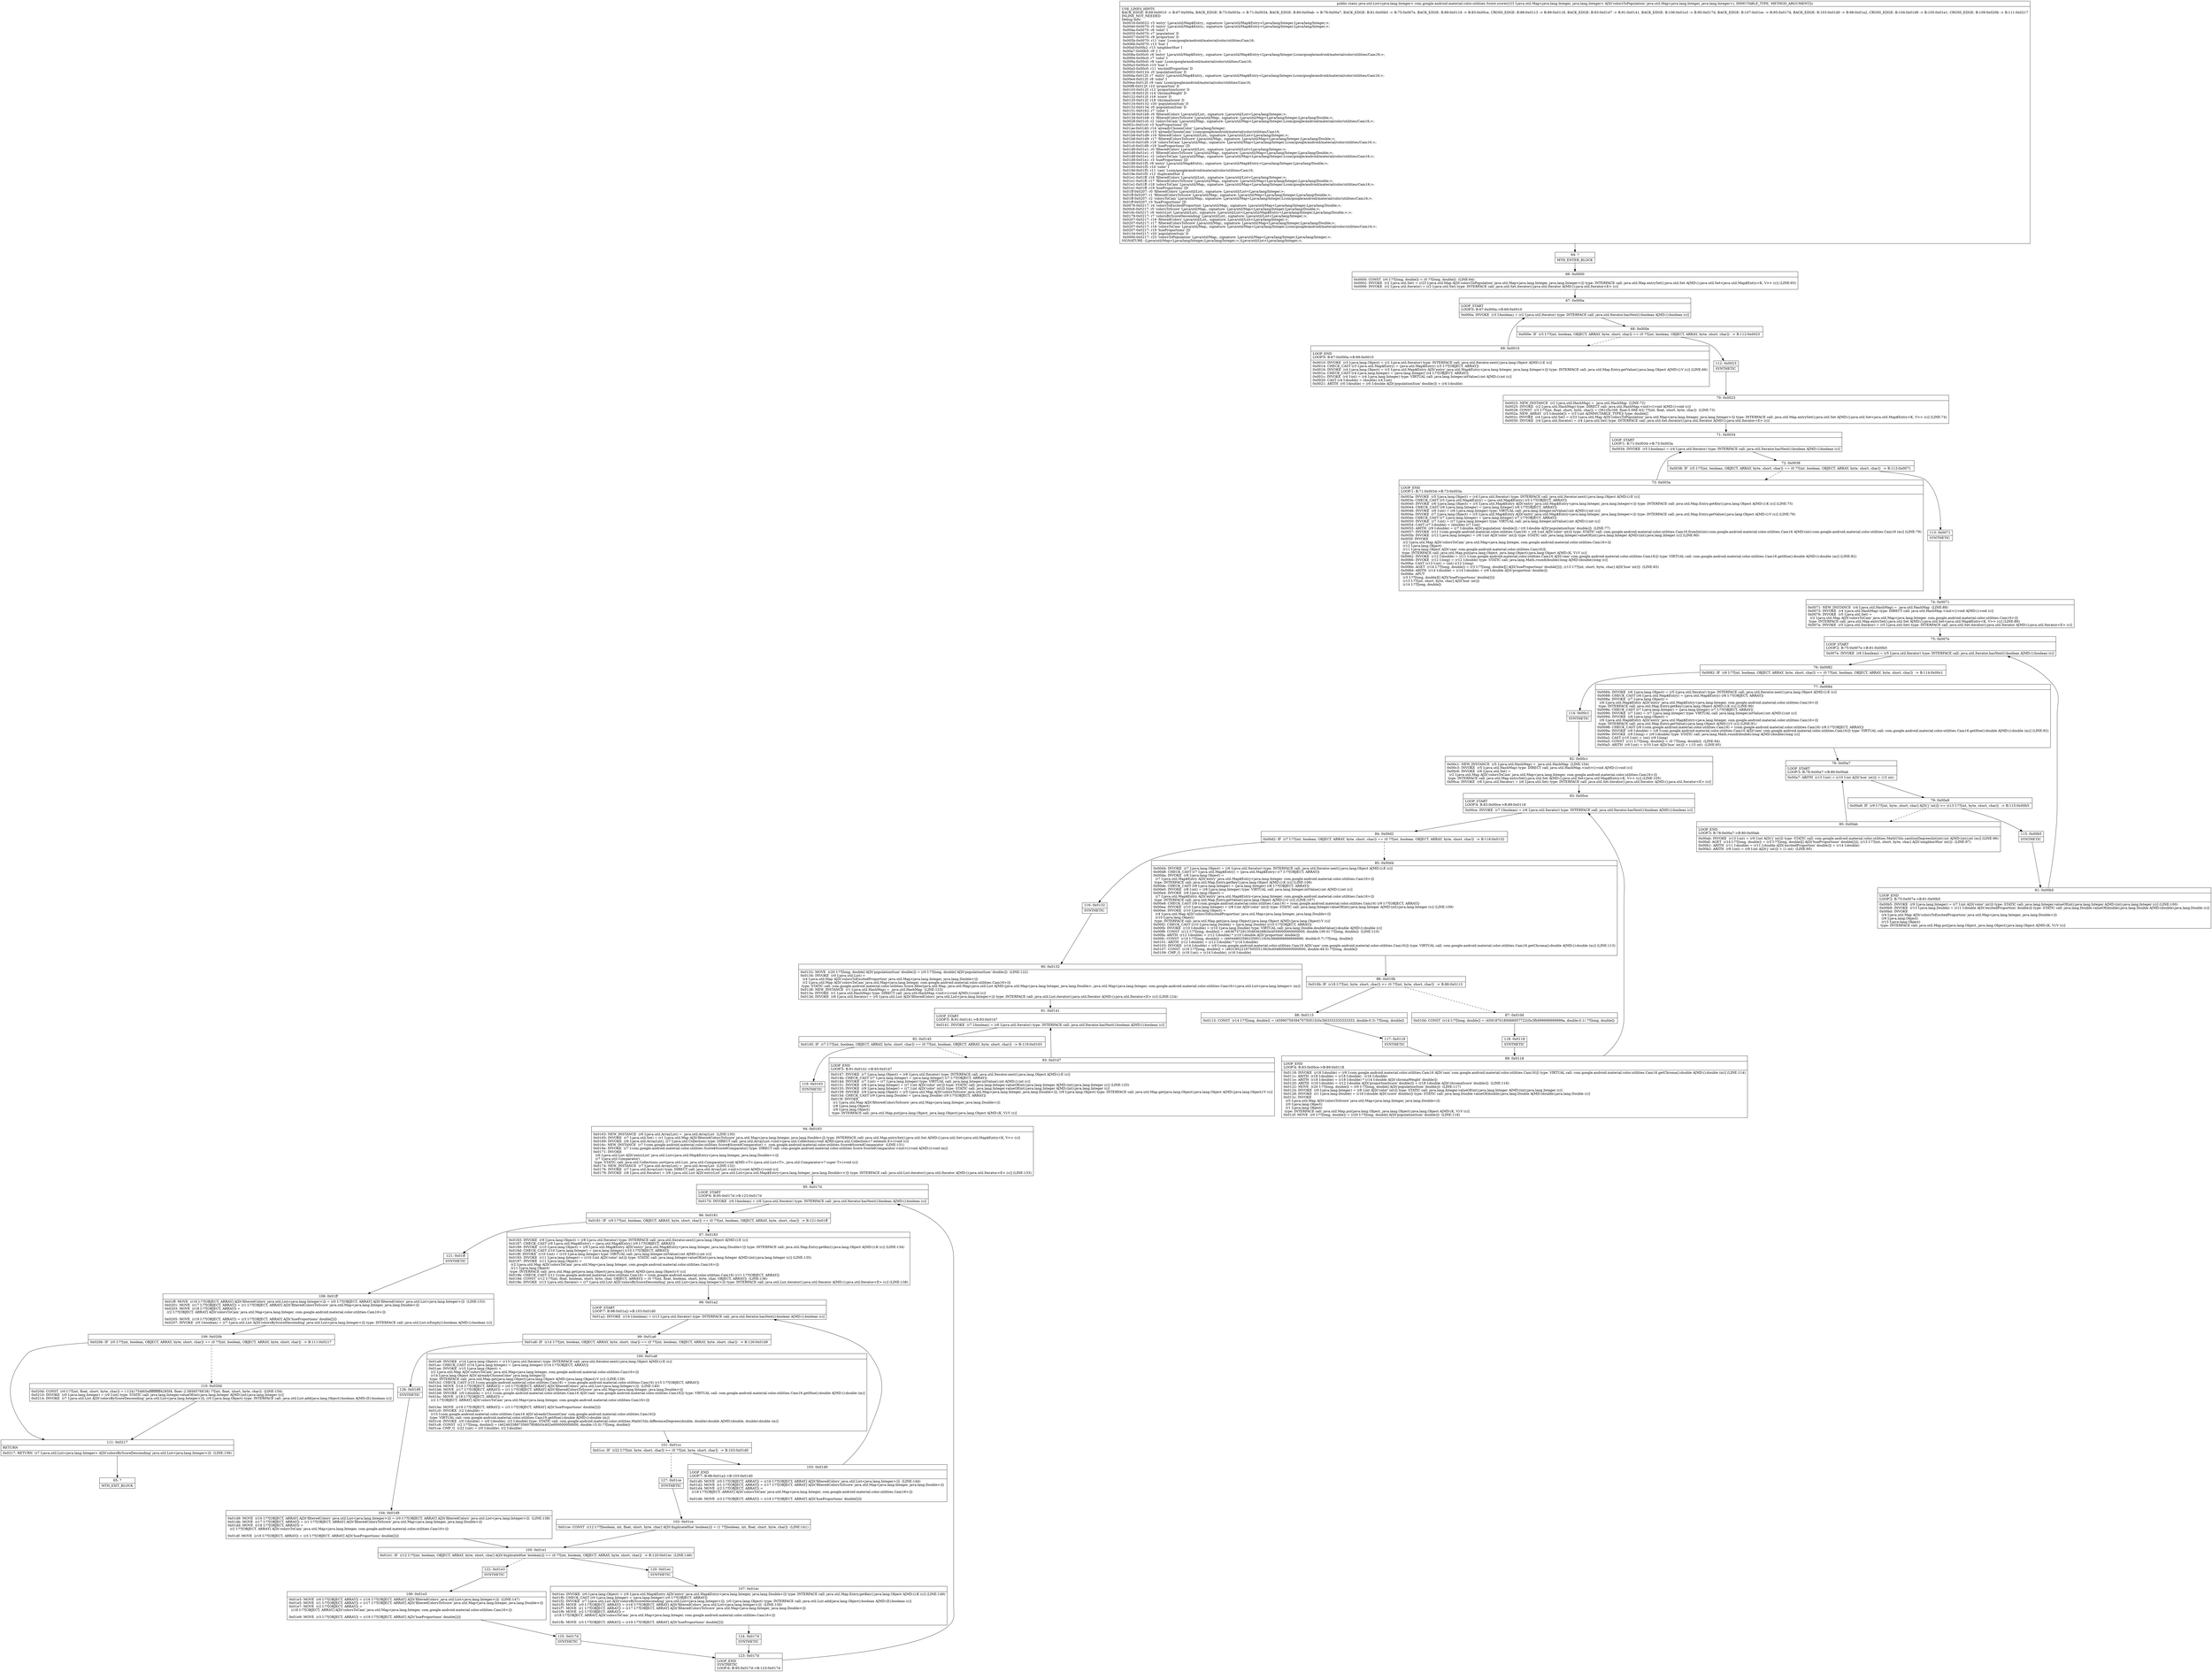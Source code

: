 digraph "CFG forcom.google.android.material.color.utilities.Score.score(Ljava\/util\/Map;)Ljava\/util\/List;" {
Node_64 [shape=record,label="{64\:\ ?|MTH_ENTER_BLOCK\l}"];
Node_66 [shape=record,label="{66\:\ 0x0000|0x0000: CONST  (r0 I:??[long, double]) = (0 ??[long, double])  (LINE:64)\l0x0002: INVOKE  (r2 I:java.util.Set) = (r23 I:java.util.Map A[D('colorsToPopulation' java.util.Map\<java.lang.Integer, java.lang.Integer\>)]) type: INTERFACE call: java.util.Map.entrySet():java.util.Set A[MD:():java.util.Set\<java.util.Map$Entry\<K, V\>\> (c)] (LINE:65)\l0x0006: INVOKE  (r2 I:java.util.Iterator) = (r2 I:java.util.Set) type: INTERFACE call: java.util.Set.iterator():java.util.Iterator A[MD:():java.util.Iterator\<E\> (c)]\l}"];
Node_67 [shape=record,label="{67\:\ 0x000a|LOOP_START\lLOOP:0: B:67:0x000a\-\>B:69:0x0010\l|0x000a: INVOKE  (r3 I:boolean) = (r2 I:java.util.Iterator) type: INTERFACE call: java.util.Iterator.hasNext():boolean A[MD:():boolean (c)]\l}"];
Node_68 [shape=record,label="{68\:\ 0x000e|0x000e: IF  (r3 I:??[int, boolean, OBJECT, ARRAY, byte, short, char]) == (0 ??[int, boolean, OBJECT, ARRAY, byte, short, char])  \-\> B:112:0x0023 \l}"];
Node_69 [shape=record,label="{69\:\ 0x0010|LOOP_END\lLOOP:0: B:67:0x000a\-\>B:69:0x0010\l|0x0010: INVOKE  (r3 I:java.lang.Object) = (r2 I:java.util.Iterator) type: INTERFACE call: java.util.Iterator.next():java.lang.Object A[MD:():E (c)]\l0x0014: CHECK_CAST (r3 I:java.util.Map$Entry) = (java.util.Map$Entry) (r3 I:??[OBJECT, ARRAY]) \l0x0016: INVOKE  (r4 I:java.lang.Object) = (r3 I:java.util.Map$Entry A[D('entry' java.util.Map$Entry\<java.lang.Integer, java.lang.Integer\>)]) type: INTERFACE call: java.util.Map.Entry.getValue():java.lang.Object A[MD:():V (c)] (LINE:66)\l0x001a: CHECK_CAST (r4 I:java.lang.Integer) = (java.lang.Integer) (r4 I:??[OBJECT, ARRAY]) \l0x001c: INVOKE  (r4 I:int) = (r4 I:java.lang.Integer) type: VIRTUAL call: java.lang.Integer.intValue():int A[MD:():int (c)]\l0x0020: CAST (r4 I:double) = (double) (r4 I:int) \l0x0021: ARITH  (r0 I:double) = (r0 I:double A[D('populationSum' double)]) + (r4 I:double) \l}"];
Node_112 [shape=record,label="{112\:\ 0x0023|SYNTHETIC\l}"];
Node_70 [shape=record,label="{70\:\ 0x0023|0x0023: NEW_INSTANCE  (r2 I:java.util.HashMap) =  java.util.HashMap  (LINE:72)\l0x0025: INVOKE  (r2 I:java.util.HashMap) type: DIRECT call: java.util.HashMap.\<init\>():void A[MD:():void (c)]\l0x0028: CONST  (r3 I:??[int, float, short, byte, char]) = (361(0x169, float:5.06E\-43) ??[int, float, short, byte, char])  (LINE:73)\l0x002a: NEW_ARRAY  (r3 I:double[]) = (r3 I:int A[IMMUTABLE_TYPE]) type: double[] \l0x002c: INVOKE  (r4 I:java.util.Set) = (r23 I:java.util.Map A[D('colorsToPopulation' java.util.Map\<java.lang.Integer, java.lang.Integer\>)]) type: INTERFACE call: java.util.Map.entrySet():java.util.Set A[MD:():java.util.Set\<java.util.Map$Entry\<K, V\>\> (c)] (LINE:74)\l0x0030: INVOKE  (r4 I:java.util.Iterator) = (r4 I:java.util.Set) type: INTERFACE call: java.util.Set.iterator():java.util.Iterator A[MD:():java.util.Iterator\<E\> (c)]\l}"];
Node_71 [shape=record,label="{71\:\ 0x0034|LOOP_START\lLOOP:1: B:71:0x0034\-\>B:73:0x003a\l|0x0034: INVOKE  (r5 I:boolean) = (r4 I:java.util.Iterator) type: INTERFACE call: java.util.Iterator.hasNext():boolean A[MD:():boolean (c)]\l}"];
Node_72 [shape=record,label="{72\:\ 0x0038|0x0038: IF  (r5 I:??[int, boolean, OBJECT, ARRAY, byte, short, char]) == (0 ??[int, boolean, OBJECT, ARRAY, byte, short, char])  \-\> B:113:0x0071 \l}"];
Node_73 [shape=record,label="{73\:\ 0x003a|LOOP_END\lLOOP:1: B:71:0x0034\-\>B:73:0x003a\l|0x003a: INVOKE  (r5 I:java.lang.Object) = (r4 I:java.util.Iterator) type: INTERFACE call: java.util.Iterator.next():java.lang.Object A[MD:():E (c)]\l0x003e: CHECK_CAST (r5 I:java.util.Map$Entry) = (java.util.Map$Entry) (r5 I:??[OBJECT, ARRAY]) \l0x0040: INVOKE  (r6 I:java.lang.Object) = (r5 I:java.util.Map$Entry A[D('entry' java.util.Map$Entry\<java.lang.Integer, java.lang.Integer\>)]) type: INTERFACE call: java.util.Map.Entry.getKey():java.lang.Object A[MD:():K (c)] (LINE:75)\l0x0044: CHECK_CAST (r6 I:java.lang.Integer) = (java.lang.Integer) (r6 I:??[OBJECT, ARRAY]) \l0x0046: INVOKE  (r6 I:int) = (r6 I:java.lang.Integer) type: VIRTUAL call: java.lang.Integer.intValue():int A[MD:():int (c)]\l0x004a: INVOKE  (r7 I:java.lang.Object) = (r5 I:java.util.Map$Entry A[D('entry' java.util.Map$Entry\<java.lang.Integer, java.lang.Integer\>)]) type: INTERFACE call: java.util.Map.Entry.getValue():java.lang.Object A[MD:():V (c)] (LINE:76)\l0x004e: CHECK_CAST (r7 I:java.lang.Integer) = (java.lang.Integer) (r7 I:??[OBJECT, ARRAY]) \l0x0050: INVOKE  (r7 I:int) = (r7 I:java.lang.Integer) type: VIRTUAL call: java.lang.Integer.intValue():int A[MD:():int (c)]\l0x0054: CAST (r7 I:double) = (double) (r7 I:int) \l0x0055: ARITH  (r9 I:double) = (r7 I:double A[D('population' double)]) \/ (r0 I:double A[D('populationSum' double)])  (LINE:77)\l0x0057: INVOKE  (r11 I:com.google.android.material.color.utilities.Cam16) = (r6 I:int A[D('color' int)]) type: STATIC call: com.google.android.material.color.utilities.Cam16.fromInt(int):com.google.android.material.color.utilities.Cam16 A[MD:(int):com.google.android.material.color.utilities.Cam16 (m)] (LINE:79)\l0x005b: INVOKE  (r12 I:java.lang.Integer) = (r6 I:int A[D('color' int)]) type: STATIC call: java.lang.Integer.valueOf(int):java.lang.Integer A[MD:(int):java.lang.Integer (c)] (LINE:80)\l0x005f: INVOKE  \l  (r2 I:java.util.Map A[D('colorsToCam' java.util.Map\<java.lang.Integer, com.google.android.material.color.utilities.Cam16\>)])\l  (r12 I:java.lang.Object)\l  (r11 I:java.lang.Object A[D('cam' com.google.android.material.color.utilities.Cam16)])\l type: INTERFACE call: java.util.Map.put(java.lang.Object, java.lang.Object):java.lang.Object A[MD:(K, V):V (c)]\l0x0062: INVOKE  (r12 I:double) = (r11 I:com.google.android.material.color.utilities.Cam16 A[D('cam' com.google.android.material.color.utilities.Cam16)]) type: VIRTUAL call: com.google.android.material.color.utilities.Cam16.getHue():double A[MD:():double (m)] (LINE:82)\l0x0066: INVOKE  (r12 I:long) = (r12 I:double) type: STATIC call: java.lang.Math.round(double):long A[MD:(double):long (c)]\l0x006a: CAST (r13 I:int) = (int) (r12 I:long) \l0x006b: AGET  (r14 I:??[long, double]) = (r3 I:??[long, double][] A[D('hueProportions' double[])]), (r13 I:??[int, short, byte, char] A[D('hue' int)])  (LINE:83)\l0x006d: ARITH  (r14 I:double) = (r14 I:double) + (r9 I:double A[D('proportion' double)]) \l0x006e: APUT  \l  (r3 I:??[long, double][] A[D('hueProportions' double[])])\l  (r13 I:??[int, short, byte, char] A[D('hue' int)])\l  (r14 I:??[long, double])\l \l}"];
Node_113 [shape=record,label="{113\:\ 0x0071|SYNTHETIC\l}"];
Node_74 [shape=record,label="{74\:\ 0x0071|0x0071: NEW_INSTANCE  (r4 I:java.util.HashMap) =  java.util.HashMap  (LINE:88)\l0x0073: INVOKE  (r4 I:java.util.HashMap) type: DIRECT call: java.util.HashMap.\<init\>():void A[MD:():void (c)]\l0x0076: INVOKE  (r5 I:java.util.Set) = \l  (r2 I:java.util.Map A[D('colorsToCam' java.util.Map\<java.lang.Integer, com.google.android.material.color.utilities.Cam16\>)])\l type: INTERFACE call: java.util.Map.entrySet():java.util.Set A[MD:():java.util.Set\<java.util.Map$Entry\<K, V\>\> (c)] (LINE:89)\l0x007a: INVOKE  (r5 I:java.util.Iterator) = (r5 I:java.util.Set) type: INTERFACE call: java.util.Set.iterator():java.util.Iterator A[MD:():java.util.Iterator\<E\> (c)]\l}"];
Node_75 [shape=record,label="{75\:\ 0x007e|LOOP_START\lLOOP:2: B:75:0x007e\-\>B:81:0x00b5\l|0x007e: INVOKE  (r6 I:boolean) = (r5 I:java.util.Iterator) type: INTERFACE call: java.util.Iterator.hasNext():boolean A[MD:():boolean (c)]\l}"];
Node_76 [shape=record,label="{76\:\ 0x0082|0x0082: IF  (r6 I:??[int, boolean, OBJECT, ARRAY, byte, short, char]) == (0 ??[int, boolean, OBJECT, ARRAY, byte, short, char])  \-\> B:114:0x00c1 \l}"];
Node_77 [shape=record,label="{77\:\ 0x0084|0x0084: INVOKE  (r6 I:java.lang.Object) = (r5 I:java.util.Iterator) type: INTERFACE call: java.util.Iterator.next():java.lang.Object A[MD:():E (c)]\l0x0088: CHECK_CAST (r6 I:java.util.Map$Entry) = (java.util.Map$Entry) (r6 I:??[OBJECT, ARRAY]) \l0x008a: INVOKE  (r7 I:java.lang.Object) = \l  (r6 I:java.util.Map$Entry A[D('entry' java.util.Map$Entry\<java.lang.Integer, com.google.android.material.color.utilities.Cam16\>)])\l type: INTERFACE call: java.util.Map.Entry.getKey():java.lang.Object A[MD:():K (c)] (LINE:90)\l0x008e: CHECK_CAST (r7 I:java.lang.Integer) = (java.lang.Integer) (r7 I:??[OBJECT, ARRAY]) \l0x0090: INVOKE  (r7 I:int) = (r7 I:java.lang.Integer) type: VIRTUAL call: java.lang.Integer.intValue():int A[MD:():int (c)]\l0x0094: INVOKE  (r8 I:java.lang.Object) = \l  (r6 I:java.util.Map$Entry A[D('entry' java.util.Map$Entry\<java.lang.Integer, com.google.android.material.color.utilities.Cam16\>)])\l type: INTERFACE call: java.util.Map.Entry.getValue():java.lang.Object A[MD:():V (c)] (LINE:91)\l0x0098: CHECK_CAST (r8 I:com.google.android.material.color.utilities.Cam16) = (com.google.android.material.color.utilities.Cam16) (r8 I:??[OBJECT, ARRAY]) \l0x009a: INVOKE  (r9 I:double) = (r8 I:com.google.android.material.color.utilities.Cam16 A[D('cam' com.google.android.material.color.utilities.Cam16)]) type: VIRTUAL call: com.google.android.material.color.utilities.Cam16.getHue():double A[MD:():double (m)] (LINE:92)\l0x009e: INVOKE  (r9 I:long) = (r9 I:double) type: STATIC call: java.lang.Math.round(double):long A[MD:(double):long (c)]\l0x00a2: CAST (r10 I:int) = (int) (r9 I:long) \l0x00a3: CONST  (r11 I:??[long, double]) = (0 ??[long, double])  (LINE:94)\l0x00a5: ARITH  (r9 I:int) = (r10 I:int A[D('hue' int)]) + (\-15 int)  (LINE:95)\l}"];
Node_78 [shape=record,label="{78\:\ 0x00a7|LOOP_START\lLOOP:3: B:78:0x00a7\-\>B:80:0x00ab\l|0x00a7: ARITH  (r13 I:int) = (r10 I:int A[D('hue' int)]) + (15 int) \l}"];
Node_79 [shape=record,label="{79\:\ 0x00a9|0x00a9: IF  (r9 I:??[int, byte, short, char] A[D('j' int)]) \>= (r13 I:??[int, byte, short, char])  \-\> B:115:0x00b5 \l}"];
Node_80 [shape=record,label="{80\:\ 0x00ab|LOOP_END\lLOOP:3: B:78:0x00a7\-\>B:80:0x00ab\l|0x00ab: INVOKE  (r13 I:int) = (r9 I:int A[D('j' int)]) type: STATIC call: com.google.android.material.color.utilities.MathUtils.sanitizeDegreesInt(int):int A[MD:(int):int (m)] (LINE:96)\l0x00af: AGET  (r14 I:??[long, double]) = (r3 I:??[long, double][] A[D('hueProportions' double[])]), (r13 I:??[int, short, byte, char] A[D('neighborHue' int)])  (LINE:97)\l0x00b1: ARITH  (r11 I:double) = (r11 I:double A[D('excitedProportion' double)]) + (r14 I:double) \l0x00b2: ARITH  (r9 I:int) = (r9 I:int A[D('j' int)]) + (1 int)  (LINE:95)\l}"];
Node_115 [shape=record,label="{115\:\ 0x00b5|SYNTHETIC\l}"];
Node_81 [shape=record,label="{81\:\ 0x00b5|LOOP_END\lLOOP:2: B:75:0x007e\-\>B:81:0x00b5\l|0x00b5: INVOKE  (r9 I:java.lang.Integer) = (r7 I:int A[D('color' int)]) type: STATIC call: java.lang.Integer.valueOf(int):java.lang.Integer A[MD:(int):java.lang.Integer (c)] (LINE:100)\l0x00b9: INVOKE  (r13 I:java.lang.Double) = (r11 I:double A[D('excitedProportion' double)]) type: STATIC call: java.lang.Double.valueOf(double):java.lang.Double A[MD:(double):java.lang.Double (c)]\l0x00bd: INVOKE  \l  (r4 I:java.util.Map A[D('colorsToExcitedProportion' java.util.Map\<java.lang.Integer, java.lang.Double\>)])\l  (r9 I:java.lang.Object)\l  (r13 I:java.lang.Object)\l type: INTERFACE call: java.util.Map.put(java.lang.Object, java.lang.Object):java.lang.Object A[MD:(K, V):V (c)]\l}"];
Node_114 [shape=record,label="{114\:\ 0x00c1|SYNTHETIC\l}"];
Node_82 [shape=record,label="{82\:\ 0x00c1|0x00c1: NEW_INSTANCE  (r5 I:java.util.HashMap) =  java.util.HashMap  (LINE:104)\l0x00c3: INVOKE  (r5 I:java.util.HashMap) type: DIRECT call: java.util.HashMap.\<init\>():void A[MD:():void (c)]\l0x00c6: INVOKE  (r6 I:java.util.Set) = \l  (r2 I:java.util.Map A[D('colorsToCam' java.util.Map\<java.lang.Integer, com.google.android.material.color.utilities.Cam16\>)])\l type: INTERFACE call: java.util.Map.entrySet():java.util.Set A[MD:():java.util.Set\<java.util.Map$Entry\<K, V\>\> (c)] (LINE:105)\l0x00ca: INVOKE  (r6 I:java.util.Iterator) = (r6 I:java.util.Set) type: INTERFACE call: java.util.Set.iterator():java.util.Iterator A[MD:():java.util.Iterator\<E\> (c)]\l}"];
Node_83 [shape=record,label="{83\:\ 0x00ce|LOOP_START\lLOOP:4: B:83:0x00ce\-\>B:89:0x0118\l|0x00ce: INVOKE  (r7 I:boolean) = (r6 I:java.util.Iterator) type: INTERFACE call: java.util.Iterator.hasNext():boolean A[MD:():boolean (c)]\l}"];
Node_84 [shape=record,label="{84\:\ 0x00d2|0x00d2: IF  (r7 I:??[int, boolean, OBJECT, ARRAY, byte, short, char]) == (0 ??[int, boolean, OBJECT, ARRAY, byte, short, char])  \-\> B:116:0x0132 \l}"];
Node_85 [shape=record,label="{85\:\ 0x00d4|0x00d4: INVOKE  (r7 I:java.lang.Object) = (r6 I:java.util.Iterator) type: INTERFACE call: java.util.Iterator.next():java.lang.Object A[MD:():E (c)]\l0x00d8: CHECK_CAST (r7 I:java.util.Map$Entry) = (java.util.Map$Entry) (r7 I:??[OBJECT, ARRAY]) \l0x00da: INVOKE  (r8 I:java.lang.Object) = \l  (r7 I:java.util.Map$Entry A[D('entry' java.util.Map$Entry\<java.lang.Integer, com.google.android.material.color.utilities.Cam16\>)])\l type: INTERFACE call: java.util.Map.Entry.getKey():java.lang.Object A[MD:():K (c)] (LINE:106)\l0x00de: CHECK_CAST (r8 I:java.lang.Integer) = (java.lang.Integer) (r8 I:??[OBJECT, ARRAY]) \l0x00e0: INVOKE  (r8 I:int) = (r8 I:java.lang.Integer) type: VIRTUAL call: java.lang.Integer.intValue():int A[MD:():int (c)]\l0x00e4: INVOKE  (r9 I:java.lang.Object) = \l  (r7 I:java.util.Map$Entry A[D('entry' java.util.Map$Entry\<java.lang.Integer, com.google.android.material.color.utilities.Cam16\>)])\l type: INTERFACE call: java.util.Map.Entry.getValue():java.lang.Object A[MD:():V (c)] (LINE:107)\l0x00e8: CHECK_CAST (r9 I:com.google.android.material.color.utilities.Cam16) = (com.google.android.material.color.utilities.Cam16) (r9 I:??[OBJECT, ARRAY]) \l0x00ea: INVOKE  (r10 I:java.lang.Integer) = (r8 I:int A[D('color' int)]) type: STATIC call: java.lang.Integer.valueOf(int):java.lang.Integer A[MD:(int):java.lang.Integer (c)] (LINE:109)\l0x00ee: INVOKE  (r10 I:java.lang.Object) = \l  (r4 I:java.util.Map A[D('colorsToExcitedProportion' java.util.Map\<java.lang.Integer, java.lang.Double\>)])\l  (r10 I:java.lang.Object)\l type: INTERFACE call: java.util.Map.get(java.lang.Object):java.lang.Object A[MD:(java.lang.Object):V (c)]\l0x00f2: CHECK_CAST (r10 I:java.lang.Double) = (java.lang.Double) (r10 I:??[OBJECT, ARRAY]) \l0x00f4: INVOKE  (r10 I:double) = (r10 I:java.lang.Double) type: VIRTUAL call: java.lang.Double.doubleValue():double A[MD:():double (c)]\l0x00f8: CONST  (r12 I:??[long, double]) = (4636737291354636288(0x4059000000000000, double:100.0) ??[long, double])  (LINE:110)\l0x00fa: ARITH  (r12 I:double) = (r12 I:double) * (r10 I:double A[D('proportion' double)]) \l0x00fc: CONST  (r14 I:??[long, double]) = (4604480259023595110(0x3fe6666666666666, double:0.7) ??[long, double]) \l0x0101: ARITH  (r12 I:double) = (r12 I:double) * (r14 I:double) \l0x0103: INVOKE  (r14 I:double) = (r9 I:com.google.android.material.color.utilities.Cam16 A[D('cam' com.google.android.material.color.utilities.Cam16)]) type: VIRTUAL call: com.google.android.material.color.utilities.Cam16.getChroma():double A[MD:():double (m)] (LINE:113)\l0x0107: CONST  (r16 I:??[long, double]) = (4631952216750555136(0x4048000000000000, double:48.0) ??[long, double]) \l0x0109: CMP_G  (r18 I:int) = (r14 I:double), (r16 I:double) \l}"];
Node_86 [shape=record,label="{86\:\ 0x010b|0x010b: IF  (r18 I:??[int, byte, short, char]) \>= (0 ??[int, byte, short, char])  \-\> B:88:0x0113 \l}"];
Node_87 [shape=record,label="{87\:\ 0x010d|0x010d: CONST  (r14 I:??[long, double]) = (4591870180066957722(0x3fb999999999999a, double:0.1) ??[long, double]) \l}"];
Node_118 [shape=record,label="{118\:\ 0x0118|SYNTHETIC\l}"];
Node_89 [shape=record,label="{89\:\ 0x0118|LOOP_END\lLOOP:4: B:83:0x00ce\-\>B:89:0x0118\l|0x0118: INVOKE  (r18 I:double) = (r9 I:com.google.android.material.color.utilities.Cam16 A[D('cam' com.google.android.material.color.utilities.Cam16)]) type: VIRTUAL call: com.google.android.material.color.utilities.Cam16.getChroma():double A[MD:():double (m)] (LINE:114)\l0x011c: ARITH  (r18 I:double) = (r18 I:double) \- (r16 I:double) \l0x011e: ARITH  (r18 I:double) = (r18 I:double) * (r14 I:double A[D('chromaWeight' double)]) \l0x0120: ARITH  (r16 I:double) = (r12 I:double A[D('proportionScore' double)]) + (r18 I:double A[D('chromaScore' double)])  (LINE:116)\l0x0122: MOVE  (r20 I:??[long, double]) = (r0 I:??[long, double] A[D('populationSum' double)])  (LINE:117)\l0x0124: INVOKE  (r0 I:java.lang.Integer) = (r8 I:int A[D('color' int)]) type: STATIC call: java.lang.Integer.valueOf(int):java.lang.Integer A[MD:(int):java.lang.Integer (c)]\l0x0128: INVOKE  (r1 I:java.lang.Double) = (r16 I:double A[D('score' double)]) type: STATIC call: java.lang.Double.valueOf(double):java.lang.Double A[MD:(double):java.lang.Double (c)]\l0x012c: INVOKE  \l  (r5 I:java.util.Map A[D('colorsToScore' java.util.Map\<java.lang.Integer, java.lang.Double\>)])\l  (r0 I:java.lang.Object)\l  (r1 I:java.lang.Object)\l type: INTERFACE call: java.util.Map.put(java.lang.Object, java.lang.Object):java.lang.Object A[MD:(K, V):V (c)]\l0x012f: MOVE  (r0 I:??[long, double]) = (r20 I:??[long, double] A[D('populationSum' double)])  (LINE:118)\l}"];
Node_88 [shape=record,label="{88\:\ 0x0113|0x0113: CONST  (r14 I:??[long, double]) = (4599075939470750515(0x3fd3333333333333, double:0.3) ??[long, double]) \l}"];
Node_117 [shape=record,label="{117\:\ 0x0118|SYNTHETIC\l}"];
Node_116 [shape=record,label="{116\:\ 0x0132|SYNTHETIC\l}"];
Node_90 [shape=record,label="{90\:\ 0x0132|0x0132: MOVE  (r20 I:??[long, double] A[D('populationSum' double)]) = (r0 I:??[long, double] A[D('populationSum' double)])  (LINE:122)\l0x0134: INVOKE  (r0 I:java.util.List) = \l  (r4 I:java.util.Map A[D('colorsToExcitedProportion' java.util.Map\<java.lang.Integer, java.lang.Double\>)])\l  (r2 I:java.util.Map A[D('colorsToCam' java.util.Map\<java.lang.Integer, com.google.android.material.color.utilities.Cam16\>)])\l type: STATIC call: com.google.android.material.color.utilities.Score.filter(java.util.Map, java.util.Map):java.util.List A[MD:(java.util.Map\<java.lang.Integer, java.lang.Double\>, java.util.Map\<java.lang.Integer, com.google.android.material.color.utilities.Cam16\>):java.util.List\<java.lang.Integer\> (m)]\l0x0138: NEW_INSTANCE  (r1 I:java.util.HashMap) =  java.util.HashMap  (LINE:123)\l0x013a: INVOKE  (r1 I:java.util.HashMap) type: DIRECT call: java.util.HashMap.\<init\>():void A[MD:():void (c)]\l0x013d: INVOKE  (r6 I:java.util.Iterator) = (r0 I:java.util.List A[D('filteredColors' java.util.List\<java.lang.Integer\>)]) type: INTERFACE call: java.util.List.iterator():java.util.Iterator A[MD:():java.util.Iterator\<E\> (c)] (LINE:124)\l}"];
Node_91 [shape=record,label="{91\:\ 0x0141|LOOP_START\lLOOP:5: B:91:0x0141\-\>B:93:0x0147\l|0x0141: INVOKE  (r7 I:boolean) = (r6 I:java.util.Iterator) type: INTERFACE call: java.util.Iterator.hasNext():boolean A[MD:():boolean (c)]\l}"];
Node_92 [shape=record,label="{92\:\ 0x0145|0x0145: IF  (r7 I:??[int, boolean, OBJECT, ARRAY, byte, short, char]) == (0 ??[int, boolean, OBJECT, ARRAY, byte, short, char])  \-\> B:119:0x0163 \l}"];
Node_93 [shape=record,label="{93\:\ 0x0147|LOOP_END\lLOOP:5: B:91:0x0141\-\>B:93:0x0147\l|0x0147: INVOKE  (r7 I:java.lang.Object) = (r6 I:java.util.Iterator) type: INTERFACE call: java.util.Iterator.next():java.lang.Object A[MD:():E (c)]\l0x014b: CHECK_CAST (r7 I:java.lang.Integer) = (java.lang.Integer) (r7 I:??[OBJECT, ARRAY]) \l0x014d: INVOKE  (r7 I:int) = (r7 I:java.lang.Integer) type: VIRTUAL call: java.lang.Integer.intValue():int A[MD:():int (c)]\l0x0151: INVOKE  (r8 I:java.lang.Integer) = (r7 I:int A[D('color' int)]) type: STATIC call: java.lang.Integer.valueOf(int):java.lang.Integer A[MD:(int):java.lang.Integer (c)] (LINE:125)\l0x0155: INVOKE  (r9 I:java.lang.Integer) = (r7 I:int A[D('color' int)]) type: STATIC call: java.lang.Integer.valueOf(int):java.lang.Integer A[MD:(int):java.lang.Integer (c)]\l0x0159: INVOKE  (r9 I:java.lang.Object) = (r5 I:java.util.Map A[D('colorsToScore' java.util.Map\<java.lang.Integer, java.lang.Double\>)]), (r9 I:java.lang.Object) type: INTERFACE call: java.util.Map.get(java.lang.Object):java.lang.Object A[MD:(java.lang.Object):V (c)]\l0x015d: CHECK_CAST (r9 I:java.lang.Double) = (java.lang.Double) (r9 I:??[OBJECT, ARRAY]) \l0x015f: INVOKE  \l  (r1 I:java.util.Map A[D('filteredColorsToScore' java.util.Map\<java.lang.Integer, java.lang.Double\>)])\l  (r8 I:java.lang.Object)\l  (r9 I:java.lang.Object)\l type: INTERFACE call: java.util.Map.put(java.lang.Object, java.lang.Object):java.lang.Object A[MD:(K, V):V (c)]\l}"];
Node_119 [shape=record,label="{119\:\ 0x0163|SYNTHETIC\l}"];
Node_94 [shape=record,label="{94\:\ 0x0163|0x0163: NEW_INSTANCE  (r6 I:java.util.ArrayList) =  java.util.ArrayList  (LINE:130)\l0x0165: INVOKE  (r7 I:java.util.Set) = (r1 I:java.util.Map A[D('filteredColorsToScore' java.util.Map\<java.lang.Integer, java.lang.Double\>)]) type: INTERFACE call: java.util.Map.entrySet():java.util.Set A[MD:():java.util.Set\<java.util.Map$Entry\<K, V\>\> (c)]\l0x0169: INVOKE  (r6 I:java.util.ArrayList), (r7 I:java.util.Collection) type: DIRECT call: java.util.ArrayList.\<init\>(java.util.Collection):void A[MD:(java.util.Collection\<? extends E\>):void (c)]\l0x016c: NEW_INSTANCE  (r7 I:com.google.android.material.color.utilities.Score$ScoredComparator) =  com.google.android.material.color.utilities.Score$ScoredComparator  (LINE:131)\l0x016e: INVOKE  (r7 I:com.google.android.material.color.utilities.Score$ScoredComparator) type: DIRECT call: com.google.android.material.color.utilities.Score.ScoredComparator.\<init\>():void A[MD:():void (m)]\l0x0171: INVOKE  \l  (r6 I:java.util.List A[D('entryList' java.util.List\<java.util.Map$Entry\<java.lang.Integer, java.lang.Double\>\>)])\l  (r7 I:java.util.Comparator)\l type: STATIC call: java.util.Collections.sort(java.util.List, java.util.Comparator):void A[MD:\<T\>:(java.util.List\<T\>, java.util.Comparator\<? super T\>):void (c)]\l0x0174: NEW_INSTANCE  (r7 I:java.util.ArrayList) =  java.util.ArrayList  (LINE:132)\l0x0176: INVOKE  (r7 I:java.util.ArrayList) type: DIRECT call: java.util.ArrayList.\<init\>():void A[MD:():void (c)]\l0x0179: INVOKE  (r8 I:java.util.Iterator) = (r6 I:java.util.List A[D('entryList' java.util.List\<java.util.Map$Entry\<java.lang.Integer, java.lang.Double\>\>)]) type: INTERFACE call: java.util.List.iterator():java.util.Iterator A[MD:():java.util.Iterator\<E\> (c)] (LINE:133)\l}"];
Node_95 [shape=record,label="{95\:\ 0x017d|LOOP_START\lLOOP:6: B:95:0x017d\-\>B:123:0x017d\l|0x017d: INVOKE  (r9 I:boolean) = (r8 I:java.util.Iterator) type: INTERFACE call: java.util.Iterator.hasNext():boolean A[MD:():boolean (c)]\l}"];
Node_96 [shape=record,label="{96\:\ 0x0181|0x0181: IF  (r9 I:??[int, boolean, OBJECT, ARRAY, byte, short, char]) == (0 ??[int, boolean, OBJECT, ARRAY, byte, short, char])  \-\> B:121:0x01ff \l}"];
Node_97 [shape=record,label="{97\:\ 0x0183|0x0183: INVOKE  (r9 I:java.lang.Object) = (r8 I:java.util.Iterator) type: INTERFACE call: java.util.Iterator.next():java.lang.Object A[MD:():E (c)]\l0x0187: CHECK_CAST (r9 I:java.util.Map$Entry) = (java.util.Map$Entry) (r9 I:??[OBJECT, ARRAY]) \l0x0189: INVOKE  (r10 I:java.lang.Object) = (r9 I:java.util.Map$Entry A[D('entry' java.util.Map$Entry\<java.lang.Integer, java.lang.Double\>)]) type: INTERFACE call: java.util.Map.Entry.getKey():java.lang.Object A[MD:():K (c)] (LINE:134)\l0x018d: CHECK_CAST (r10 I:java.lang.Integer) = (java.lang.Integer) (r10 I:??[OBJECT, ARRAY]) \l0x018f: INVOKE  (r10 I:int) = (r10 I:java.lang.Integer) type: VIRTUAL call: java.lang.Integer.intValue():int A[MD:():int (c)]\l0x0193: INVOKE  (r11 I:java.lang.Integer) = (r10 I:int A[D('color' int)]) type: STATIC call: java.lang.Integer.valueOf(int):java.lang.Integer A[MD:(int):java.lang.Integer (c)] (LINE:135)\l0x0197: INVOKE  (r11 I:java.lang.Object) = \l  (r2 I:java.util.Map A[D('colorsToCam' java.util.Map\<java.lang.Integer, com.google.android.material.color.utilities.Cam16\>)])\l  (r11 I:java.lang.Object)\l type: INTERFACE call: java.util.Map.get(java.lang.Object):java.lang.Object A[MD:(java.lang.Object):V (c)]\l0x019b: CHECK_CAST (r11 I:com.google.android.material.color.utilities.Cam16) = (com.google.android.material.color.utilities.Cam16) (r11 I:??[OBJECT, ARRAY]) \l0x019d: CONST  (r12 I:??[int, float, boolean, short, byte, char, OBJECT, ARRAY]) = (0 ??[int, float, boolean, short, byte, char, OBJECT, ARRAY])  (LINE:136)\l0x019e: INVOKE  (r13 I:java.util.Iterator) = (r7 I:java.util.List A[D('colorsByScoreDescending' java.util.List\<java.lang.Integer\>)]) type: INTERFACE call: java.util.List.iterator():java.util.Iterator A[MD:():java.util.Iterator\<E\> (c)] (LINE:138)\l}"];
Node_98 [shape=record,label="{98\:\ 0x01a2|LOOP_START\lLOOP:7: B:98:0x01a2\-\>B:103:0x01d0\l|0x01a2: INVOKE  (r14 I:boolean) = (r13 I:java.util.Iterator) type: INTERFACE call: java.util.Iterator.hasNext():boolean A[MD:():boolean (c)]\l}"];
Node_99 [shape=record,label="{99\:\ 0x01a6|0x01a6: IF  (r14 I:??[int, boolean, OBJECT, ARRAY, byte, short, char]) == (0 ??[int, boolean, OBJECT, ARRAY, byte, short, char])  \-\> B:126:0x01d9 \l}"];
Node_100 [shape=record,label="{100\:\ 0x01a8|0x01a8: INVOKE  (r14 I:java.lang.Object) = (r13 I:java.util.Iterator) type: INTERFACE call: java.util.Iterator.next():java.lang.Object A[MD:():E (c)]\l0x01ac: CHECK_CAST (r14 I:java.lang.Integer) = (java.lang.Integer) (r14 I:??[OBJECT, ARRAY]) \l0x01ae: INVOKE  (r15 I:java.lang.Object) = \l  (r2 I:java.util.Map A[D('colorsToCam' java.util.Map\<java.lang.Integer, com.google.android.material.color.utilities.Cam16\>)])\l  (r14 I:java.lang.Object A[D('alreadyChosenColor' java.lang.Integer)])\l type: INTERFACE call: java.util.Map.get(java.lang.Object):java.lang.Object A[MD:(java.lang.Object):V (c)] (LINE:139)\l0x01b2: CHECK_CAST (r15 I:com.google.android.material.color.utilities.Cam16) = (com.google.android.material.color.utilities.Cam16) (r15 I:??[OBJECT, ARRAY]) \l0x01b4: MOVE  (r16 I:??[OBJECT, ARRAY]) = (r0 I:??[OBJECT, ARRAY] A[D('filteredColors' java.util.List\<java.lang.Integer\>)])  (LINE:140)\l0x01b6: MOVE  (r17 I:??[OBJECT, ARRAY]) = (r1 I:??[OBJECT, ARRAY] A[D('filteredColorsToScore' java.util.Map\<java.lang.Integer, java.lang.Double\>)]) \l0x01b8: INVOKE  (r0 I:double) = (r11 I:com.google.android.material.color.utilities.Cam16 A[D('cam' com.google.android.material.color.utilities.Cam16)]) type: VIRTUAL call: com.google.android.material.color.utilities.Cam16.getHue():double A[MD:():double (m)]\l0x01bc: MOVE  (r18 I:??[OBJECT, ARRAY]) = \l  (r2 I:??[OBJECT, ARRAY] A[D('colorsToCam' java.util.Map\<java.lang.Integer, com.google.android.material.color.utilities.Cam16\>)])\l \l0x01be: MOVE  (r19 I:??[OBJECT, ARRAY]) = (r3 I:??[OBJECT, ARRAY] A[D('hueProportions' double[])]) \l0x01c0: INVOKE  (r2 I:double) = \l  (r15 I:com.google.android.material.color.utilities.Cam16 A[D('alreadyChosenCam' com.google.android.material.color.utilities.Cam16)])\l type: VIRTUAL call: com.google.android.material.color.utilities.Cam16.getHue():double A[MD:():double (m)]\l0x01c4: INVOKE  (r0 I:double) = (r0 I:double), (r2 I:double) type: STATIC call: com.google.android.material.color.utilities.MathUtils.differenceDegrees(double, double):double A[MD:(double, double):double (m)]\l0x01c8: CONST  (r2 I:??[long, double]) = (4624633867356078080(0x402e000000000000, double:15.0) ??[long, double]) \l0x01ca: CMP_G  (r22 I:int) = (r0 I:double), (r2 I:double) \l}"];
Node_101 [shape=record,label="{101\:\ 0x01cc|0x01cc: IF  (r22 I:??[int, byte, short, char]) \>= (0 ??[int, byte, short, char])  \-\> B:103:0x01d0 \l}"];
Node_103 [shape=record,label="{103\:\ 0x01d0|LOOP_END\lLOOP:7: B:98:0x01a2\-\>B:103:0x01d0\l|0x01d0: MOVE  (r0 I:??[OBJECT, ARRAY]) = (r16 I:??[OBJECT, ARRAY] A[D('filteredColors' java.util.List\<java.lang.Integer\>)])  (LINE:144)\l0x01d2: MOVE  (r1 I:??[OBJECT, ARRAY]) = (r17 I:??[OBJECT, ARRAY] A[D('filteredColorsToScore' java.util.Map\<java.lang.Integer, java.lang.Double\>)]) \l0x01d4: MOVE  (r2 I:??[OBJECT, ARRAY]) = \l  (r18 I:??[OBJECT, ARRAY] A[D('colorsToCam' java.util.Map\<java.lang.Integer, com.google.android.material.color.utilities.Cam16\>)])\l \l0x01d6: MOVE  (r3 I:??[OBJECT, ARRAY]) = (r19 I:??[OBJECT, ARRAY] A[D('hueProportions' double[])]) \l}"];
Node_127 [shape=record,label="{127\:\ 0x01ce|SYNTHETIC\l}"];
Node_102 [shape=record,label="{102\:\ 0x01ce|0x01ce: CONST  (r12 I:??[boolean, int, float, short, byte, char] A[D('duplicateHue' boolean)]) = (1 ??[boolean, int, float, short, byte, char])  (LINE:141)\l}"];
Node_105 [shape=record,label="{105\:\ 0x01e1|0x01e1: IF  (r12 I:??[int, boolean, OBJECT, ARRAY, byte, short, char] A[D('duplicateHue' boolean)]) == (0 ??[int, boolean, OBJECT, ARRAY, byte, short, char])  \-\> B:120:0x01ec  (LINE:146)\l}"];
Node_120 [shape=record,label="{120\:\ 0x01ec|SYNTHETIC\l}"];
Node_107 [shape=record,label="{107\:\ 0x01ec|0x01ec: INVOKE  (r0 I:java.lang.Object) = (r9 I:java.util.Map$Entry A[D('entry' java.util.Map$Entry\<java.lang.Integer, java.lang.Double\>)]) type: INTERFACE call: java.util.Map.Entry.getKey():java.lang.Object A[MD:():K (c)] (LINE:149)\l0x01f0: CHECK_CAST (r0 I:java.lang.Integer) = (java.lang.Integer) (r0 I:??[OBJECT, ARRAY]) \l0x01f2: INVOKE  (r7 I:java.util.List A[D('colorsByScoreDescending' java.util.List\<java.lang.Integer\>)]), (r0 I:java.lang.Object) type: INTERFACE call: java.util.List.add(java.lang.Object):boolean A[MD:(E):boolean (c)]\l0x01f5: MOVE  (r0 I:??[OBJECT, ARRAY]) = (r16 I:??[OBJECT, ARRAY] A[D('filteredColors' java.util.List\<java.lang.Integer\>)])  (LINE:150)\l0x01f7: MOVE  (r1 I:??[OBJECT, ARRAY]) = (r17 I:??[OBJECT, ARRAY] A[D('filteredColorsToScore' java.util.Map\<java.lang.Integer, java.lang.Double\>)]) \l0x01f9: MOVE  (r2 I:??[OBJECT, ARRAY]) = \l  (r18 I:??[OBJECT, ARRAY] A[D('colorsToCam' java.util.Map\<java.lang.Integer, com.google.android.material.color.utilities.Cam16\>)])\l \l0x01fb: MOVE  (r3 I:??[OBJECT, ARRAY]) = (r19 I:??[OBJECT, ARRAY] A[D('hueProportions' double[])]) \l}"];
Node_124 [shape=record,label="{124\:\ 0x017d|SYNTHETIC\l}"];
Node_123 [shape=record,label="{123\:\ 0x017d|LOOP_END\lSYNTHETIC\lLOOP:6: B:95:0x017d\-\>B:123:0x017d\l}"];
Node_122 [shape=record,label="{122\:\ 0x01e3|SYNTHETIC\l}"];
Node_106 [shape=record,label="{106\:\ 0x01e3|0x01e3: MOVE  (r0 I:??[OBJECT, ARRAY]) = (r16 I:??[OBJECT, ARRAY] A[D('filteredColors' java.util.List\<java.lang.Integer\>)])  (LINE:147)\l0x01e5: MOVE  (r1 I:??[OBJECT, ARRAY]) = (r17 I:??[OBJECT, ARRAY] A[D('filteredColorsToScore' java.util.Map\<java.lang.Integer, java.lang.Double\>)]) \l0x01e7: MOVE  (r2 I:??[OBJECT, ARRAY]) = \l  (r18 I:??[OBJECT, ARRAY] A[D('colorsToCam' java.util.Map\<java.lang.Integer, com.google.android.material.color.utilities.Cam16\>)])\l \l0x01e9: MOVE  (r3 I:??[OBJECT, ARRAY]) = (r19 I:??[OBJECT, ARRAY] A[D('hueProportions' double[])]) \l}"];
Node_125 [shape=record,label="{125\:\ 0x017d|SYNTHETIC\l}"];
Node_126 [shape=record,label="{126\:\ 0x01d9|SYNTHETIC\l}"];
Node_104 [shape=record,label="{104\:\ 0x01d9|0x01d9: MOVE  (r16 I:??[OBJECT, ARRAY] A[D('filteredColors' java.util.List\<java.lang.Integer\>)]) = (r0 I:??[OBJECT, ARRAY] A[D('filteredColors' java.util.List\<java.lang.Integer\>)])  (LINE:138)\l0x01db: MOVE  (r17 I:??[OBJECT, ARRAY]) = (r1 I:??[OBJECT, ARRAY] A[D('filteredColorsToScore' java.util.Map\<java.lang.Integer, java.lang.Double\>)]) \l0x01dd: MOVE  (r18 I:??[OBJECT, ARRAY]) = \l  (r2 I:??[OBJECT, ARRAY] A[D('colorsToCam' java.util.Map\<java.lang.Integer, com.google.android.material.color.utilities.Cam16\>)])\l \l0x01df: MOVE  (r19 I:??[OBJECT, ARRAY]) = (r3 I:??[OBJECT, ARRAY] A[D('hueProportions' double[])]) \l}"];
Node_121 [shape=record,label="{121\:\ 0x01ff|SYNTHETIC\l}"];
Node_108 [shape=record,label="{108\:\ 0x01ff|0x01ff: MOVE  (r16 I:??[OBJECT, ARRAY] A[D('filteredColors' java.util.List\<java.lang.Integer\>)]) = (r0 I:??[OBJECT, ARRAY] A[D('filteredColors' java.util.List\<java.lang.Integer\>)])  (LINE:153)\l0x0201: MOVE  (r17 I:??[OBJECT, ARRAY]) = (r1 I:??[OBJECT, ARRAY] A[D('filteredColorsToScore' java.util.Map\<java.lang.Integer, java.lang.Double\>)]) \l0x0203: MOVE  (r18 I:??[OBJECT, ARRAY]) = \l  (r2 I:??[OBJECT, ARRAY] A[D('colorsToCam' java.util.Map\<java.lang.Integer, com.google.android.material.color.utilities.Cam16\>)])\l \l0x0205: MOVE  (r19 I:??[OBJECT, ARRAY]) = (r3 I:??[OBJECT, ARRAY] A[D('hueProportions' double[])]) \l0x0207: INVOKE  (r0 I:boolean) = (r7 I:java.util.List A[D('colorsByScoreDescending' java.util.List\<java.lang.Integer\>)]) type: INTERFACE call: java.util.List.isEmpty():boolean A[MD:():boolean (c)]\l}"];
Node_109 [shape=record,label="{109\:\ 0x020b|0x020b: IF  (r0 I:??[int, boolean, OBJECT, ARRAY, byte, short, char]) == (0 ??[int, boolean, OBJECT, ARRAY, byte, short, char])  \-\> B:111:0x0217 \l}"];
Node_110 [shape=record,label="{110\:\ 0x020d|0x020d: CONST  (r0 I:??[int, float, short, byte, char]) = (\-12417548(0xffffffffff4285f4, float:\-2.5856576E38) ??[int, float, short, byte, char])  (LINE:154)\l0x0210: INVOKE  (r0 I:java.lang.Integer) = (r0 I:int) type: STATIC call: java.lang.Integer.valueOf(int):java.lang.Integer A[MD:(int):java.lang.Integer (c)]\l0x0214: INVOKE  (r7 I:java.util.List A[D('colorsByScoreDescending' java.util.List\<java.lang.Integer\>)]), (r0 I:java.lang.Object) type: INTERFACE call: java.util.List.add(java.lang.Object):boolean A[MD:(E):boolean (c)]\l}"];
Node_111 [shape=record,label="{111\:\ 0x0217|RETURN\l|0x0217: RETURN  (r7 I:java.util.List\<java.lang.Integer\> A[D('colorsByScoreDescending' java.util.List\<java.lang.Integer\>)])  (LINE:156)\l}"];
Node_65 [shape=record,label="{65\:\ ?|MTH_EXIT_BLOCK\l}"];
MethodNode[shape=record,label="{public static java.util.List\<java.lang.Integer\> com.google.android.material.color.utilities.Score.score((r23 I:java.util.Map\<java.lang.Integer, java.lang.Integer\> A[D('colorsToPopulation' java.util.Map\<java.lang.Integer, java.lang.Integer\>), IMMUTABLE_TYPE, METHOD_ARGUMENT]))  | USE_LINES_HINTS\lBACK_EDGE: B:69:0x0010 \-\> B:67:0x000a, BACK_EDGE: B:73:0x003a \-\> B:71:0x0034, BACK_EDGE: B:80:0x00ab \-\> B:78:0x00a7, BACK_EDGE: B:81:0x00b5 \-\> B:75:0x007e, BACK_EDGE: B:89:0x0118 \-\> B:83:0x00ce, CROSS_EDGE: B:88:0x0113 \-\> B:89:0x0118, BACK_EDGE: B:93:0x0147 \-\> B:91:0x0141, BACK_EDGE: B:106:0x01e3 \-\> B:95:0x017d, BACK_EDGE: B:107:0x01ec \-\> B:95:0x017d, BACK_EDGE: B:103:0x01d0 \-\> B:98:0x01a2, CROSS_EDGE: B:104:0x01d9 \-\> B:105:0x01e1, CROSS_EDGE: B:109:0x020b \-\> B:111:0x0217\lINLINE_NOT_NEEDED\lDebug Info:\l  0x0016\-0x0022: r3 'entry' Ljava\/util\/Map$Entry;, signature: Ljava\/util\/Map$Entry\<Ljava\/lang\/Integer;Ljava\/lang\/Integer;\>;\l  0x0040\-0x0070: r5 'entry' Ljava\/util\/Map$Entry;, signature: Ljava\/util\/Map$Entry\<Ljava\/lang\/Integer;Ljava\/lang\/Integer;\>;\l  0x004a\-0x0070: r6 'color' I\l  0x0055\-0x0070: r7 'population' D\l  0x0057\-0x0070: r9 'proportion' D\l  0x005b\-0x0070: r11 'cam' Lcom\/google\/android\/material\/color\/utilities\/Cam16;\l  0x006b\-0x0070: r13 'hue' I\l  0x00af\-0x00b2: r13 'neighborHue' I\l  0x00a7\-0x00b5: r9 'j' I\l  0x008a\-0x00c0: r6 'entry' Ljava\/util\/Map$Entry;, signature: Ljava\/util\/Map$Entry\<Ljava\/lang\/Integer;Lcom\/google\/android\/material\/color\/utilities\/Cam16;\>;\l  0x0094\-0x00c0: r7 'color' I\l  0x009a\-0x00c0: r8 'cam' Lcom\/google\/android\/material\/color\/utilities\/Cam16;\l  0x00a3\-0x00c0: r10 'hue' I\l  0x00a5\-0x00c0: r11 'excitedProportion' D\l  0x0002\-0x0124: r0 'populationSum' D\l  0x00da\-0x012f: r7 'entry' Ljava\/util\/Map$Entry;, signature: Ljava\/util\/Map$Entry\<Ljava\/lang\/Integer;Lcom\/google\/android\/material\/color\/utilities\/Cam16;\>;\l  0x00e4\-0x012f: r8 'color' I\l  0x00ea\-0x012f: r9 'cam' Lcom\/google\/android\/material\/color\/utilities\/Cam16;\l  0x00f8\-0x012f: r10 'proportion' D\l  0x0103\-0x012f: r12 'proportionScore' D\l  0x0118\-0x012f: r14 'chromaWeight' D\l  0x0122\-0x012f: r16 'score' D\l  0x0120\-0x012f: r18 'chromaScore' D\l  0x0124\-0x0132: r20 'populationSum' D\l  0x0132\-0x0134: r0 'populationSum' D\l  0x0151\-0x0162: r7 'color' I\l  0x0138\-0x01b8: r0 'filteredColors' Ljava\/util\/List;, signature: Ljava\/util\/List\<Ljava\/lang\/Integer;\>;\l  0x013d\-0x01b8: r1 'filteredColorsToScore' Ljava\/util\/Map;, signature: Ljava\/util\/Map\<Ljava\/lang\/Integer;Ljava\/lang\/Double;\>;\l  0x0028\-0x01c0: r2 'colorsToCam' Ljava\/util\/Map;, signature: Ljava\/util\/Map\<Ljava\/lang\/Integer;Lcom\/google\/android\/material\/color\/utilities\/Cam16;\>;\l  0x002c\-0x01c0: r3 'hueProportions' [D\l  0x01ae\-0x01d0: r14 'alreadyChosenColor' Ljava\/lang\/Integer;\l  0x01b4\-0x01d0: r15 'alreadyChosenCam' Lcom\/google\/android\/material\/color\/utilities\/Cam16;\l  0x01b8\-0x01d9: r16 'filteredColors' Ljava\/util\/List;, signature: Ljava\/util\/List\<Ljava\/lang\/Integer;\>;\l  0x01b8\-0x01d9: r17 'filteredColorsToScore' Ljava\/util\/Map;, signature: Ljava\/util\/Map\<Ljava\/lang\/Integer;Ljava\/lang\/Double;\>;\l  0x01c0\-0x01d9: r18 'colorsToCam' Ljava\/util\/Map;, signature: Ljava\/util\/Map\<Ljava\/lang\/Integer;Lcom\/google\/android\/material\/color\/utilities\/Cam16;\>;\l  0x01c0\-0x01d9: r19 'hueProportions' [D\l  0x01d9\-0x01e1: r0 'filteredColors' Ljava\/util\/List;, signature: Ljava\/util\/List\<Ljava\/lang\/Integer;\>;\l  0x01d9\-0x01e1: r1 'filteredColorsToScore' Ljava\/util\/Map;, signature: Ljava\/util\/Map\<Ljava\/lang\/Integer;Ljava\/lang\/Double;\>;\l  0x01d9\-0x01e1: r2 'colorsToCam' Ljava\/util\/Map;, signature: Ljava\/util\/Map\<Ljava\/lang\/Integer;Lcom\/google\/android\/material\/color\/utilities\/Cam16;\>;\l  0x01d9\-0x01e1: r3 'hueProportions' [D\l  0x0189\-0x01f5: r9 'entry' Ljava\/util\/Map$Entry;, signature: Ljava\/util\/Map$Entry\<Ljava\/lang\/Integer;Ljava\/lang\/Double;\>;\l  0x0193\-0x01f5: r10 'color' I\l  0x019d\-0x01f5: r11 'cam' Lcom\/google\/android\/material\/color\/utilities\/Cam16;\l  0x019e\-0x01f5: r12 'duplicateHue' Z\l  0x01e1\-0x01ff: r16 'filteredColors' Ljava\/util\/List;, signature: Ljava\/util\/List\<Ljava\/lang\/Integer;\>;\l  0x01e1\-0x01ff: r17 'filteredColorsToScore' Ljava\/util\/Map;, signature: Ljava\/util\/Map\<Ljava\/lang\/Integer;Ljava\/lang\/Double;\>;\l  0x01e1\-0x01ff: r18 'colorsToCam' Ljava\/util\/Map;, signature: Ljava\/util\/Map\<Ljava\/lang\/Integer;Lcom\/google\/android\/material\/color\/utilities\/Cam16;\>;\l  0x01e1\-0x01ff: r19 'hueProportions' [D\l  0x01ff\-0x0207: r0 'filteredColors' Ljava\/util\/List;, signature: Ljava\/util\/List\<Ljava\/lang\/Integer;\>;\l  0x01ff\-0x0207: r1 'filteredColorsToScore' Ljava\/util\/Map;, signature: Ljava\/util\/Map\<Ljava\/lang\/Integer;Ljava\/lang\/Double;\>;\l  0x01ff\-0x0207: r2 'colorsToCam' Ljava\/util\/Map;, signature: Ljava\/util\/Map\<Ljava\/lang\/Integer;Lcom\/google\/android\/material\/color\/utilities\/Cam16;\>;\l  0x01ff\-0x0207: r3 'hueProportions' [D\l  0x0076\-0x0217: r4 'colorsToExcitedProportion' Ljava\/util\/Map;, signature: Ljava\/util\/Map\<Ljava\/lang\/Integer;Ljava\/lang\/Double;\>;\l  0x00c6\-0x0217: r5 'colorsToScore' Ljava\/util\/Map;, signature: Ljava\/util\/Map\<Ljava\/lang\/Integer;Ljava\/lang\/Double;\>;\l  0x016c\-0x0217: r6 'entryList' Ljava\/util\/List;, signature: Ljava\/util\/List\<Ljava\/util\/Map$Entry\<Ljava\/lang\/Integer;Ljava\/lang\/Double;\>;\>;\l  0x0179\-0x0217: r7 'colorsByScoreDescending' Ljava\/util\/List;, signature: Ljava\/util\/List\<Ljava\/lang\/Integer;\>;\l  0x0207\-0x0217: r16 'filteredColors' Ljava\/util\/List;, signature: Ljava\/util\/List\<Ljava\/lang\/Integer;\>;\l  0x0207\-0x0217: r17 'filteredColorsToScore' Ljava\/util\/Map;, signature: Ljava\/util\/Map\<Ljava\/lang\/Integer;Ljava\/lang\/Double;\>;\l  0x0207\-0x0217: r18 'colorsToCam' Ljava\/util\/Map;, signature: Ljava\/util\/Map\<Ljava\/lang\/Integer;Lcom\/google\/android\/material\/color\/utilities\/Cam16;\>;\l  0x0207\-0x0217: r19 'hueProportions' [D\l  0x0134\-0x0217: r20 'populationSum' D\l  0x0000\-0x0217: r23 'colorsToPopulation' Ljava\/util\/Map;, signature: Ljava\/util\/Map\<Ljava\/lang\/Integer;Ljava\/lang\/Integer;\>;\lSIGNATURE: (Ljava\/util\/Map\<Ljava\/lang\/Integer;Ljava\/lang\/Integer;\>;)Ljava\/util\/List\<Ljava\/lang\/Integer;\>;\l}"];
MethodNode -> Node_64;Node_64 -> Node_66;
Node_66 -> Node_67;
Node_67 -> Node_68;
Node_68 -> Node_69[style=dashed];
Node_68 -> Node_112;
Node_69 -> Node_67;
Node_112 -> Node_70;
Node_70 -> Node_71;
Node_71 -> Node_72;
Node_72 -> Node_73[style=dashed];
Node_72 -> Node_113;
Node_73 -> Node_71;
Node_113 -> Node_74;
Node_74 -> Node_75;
Node_75 -> Node_76;
Node_76 -> Node_77[style=dashed];
Node_76 -> Node_114;
Node_77 -> Node_78;
Node_78 -> Node_79;
Node_79 -> Node_80[style=dashed];
Node_79 -> Node_115;
Node_80 -> Node_78;
Node_115 -> Node_81;
Node_81 -> Node_75;
Node_114 -> Node_82;
Node_82 -> Node_83;
Node_83 -> Node_84;
Node_84 -> Node_85[style=dashed];
Node_84 -> Node_116;
Node_85 -> Node_86;
Node_86 -> Node_87[style=dashed];
Node_86 -> Node_88;
Node_87 -> Node_118;
Node_118 -> Node_89;
Node_89 -> Node_83;
Node_88 -> Node_117;
Node_117 -> Node_89;
Node_116 -> Node_90;
Node_90 -> Node_91;
Node_91 -> Node_92;
Node_92 -> Node_93[style=dashed];
Node_92 -> Node_119;
Node_93 -> Node_91;
Node_119 -> Node_94;
Node_94 -> Node_95;
Node_95 -> Node_96;
Node_96 -> Node_97[style=dashed];
Node_96 -> Node_121;
Node_97 -> Node_98;
Node_98 -> Node_99;
Node_99 -> Node_100[style=dashed];
Node_99 -> Node_126;
Node_100 -> Node_101;
Node_101 -> Node_103;
Node_101 -> Node_127[style=dashed];
Node_103 -> Node_98;
Node_127 -> Node_102;
Node_102 -> Node_105;
Node_105 -> Node_120;
Node_105 -> Node_122[style=dashed];
Node_120 -> Node_107;
Node_107 -> Node_124;
Node_124 -> Node_123;
Node_123 -> Node_95;
Node_122 -> Node_106;
Node_106 -> Node_125;
Node_125 -> Node_123;
Node_126 -> Node_104;
Node_104 -> Node_105;
Node_121 -> Node_108;
Node_108 -> Node_109;
Node_109 -> Node_110[style=dashed];
Node_109 -> Node_111;
Node_110 -> Node_111;
Node_111 -> Node_65;
}

